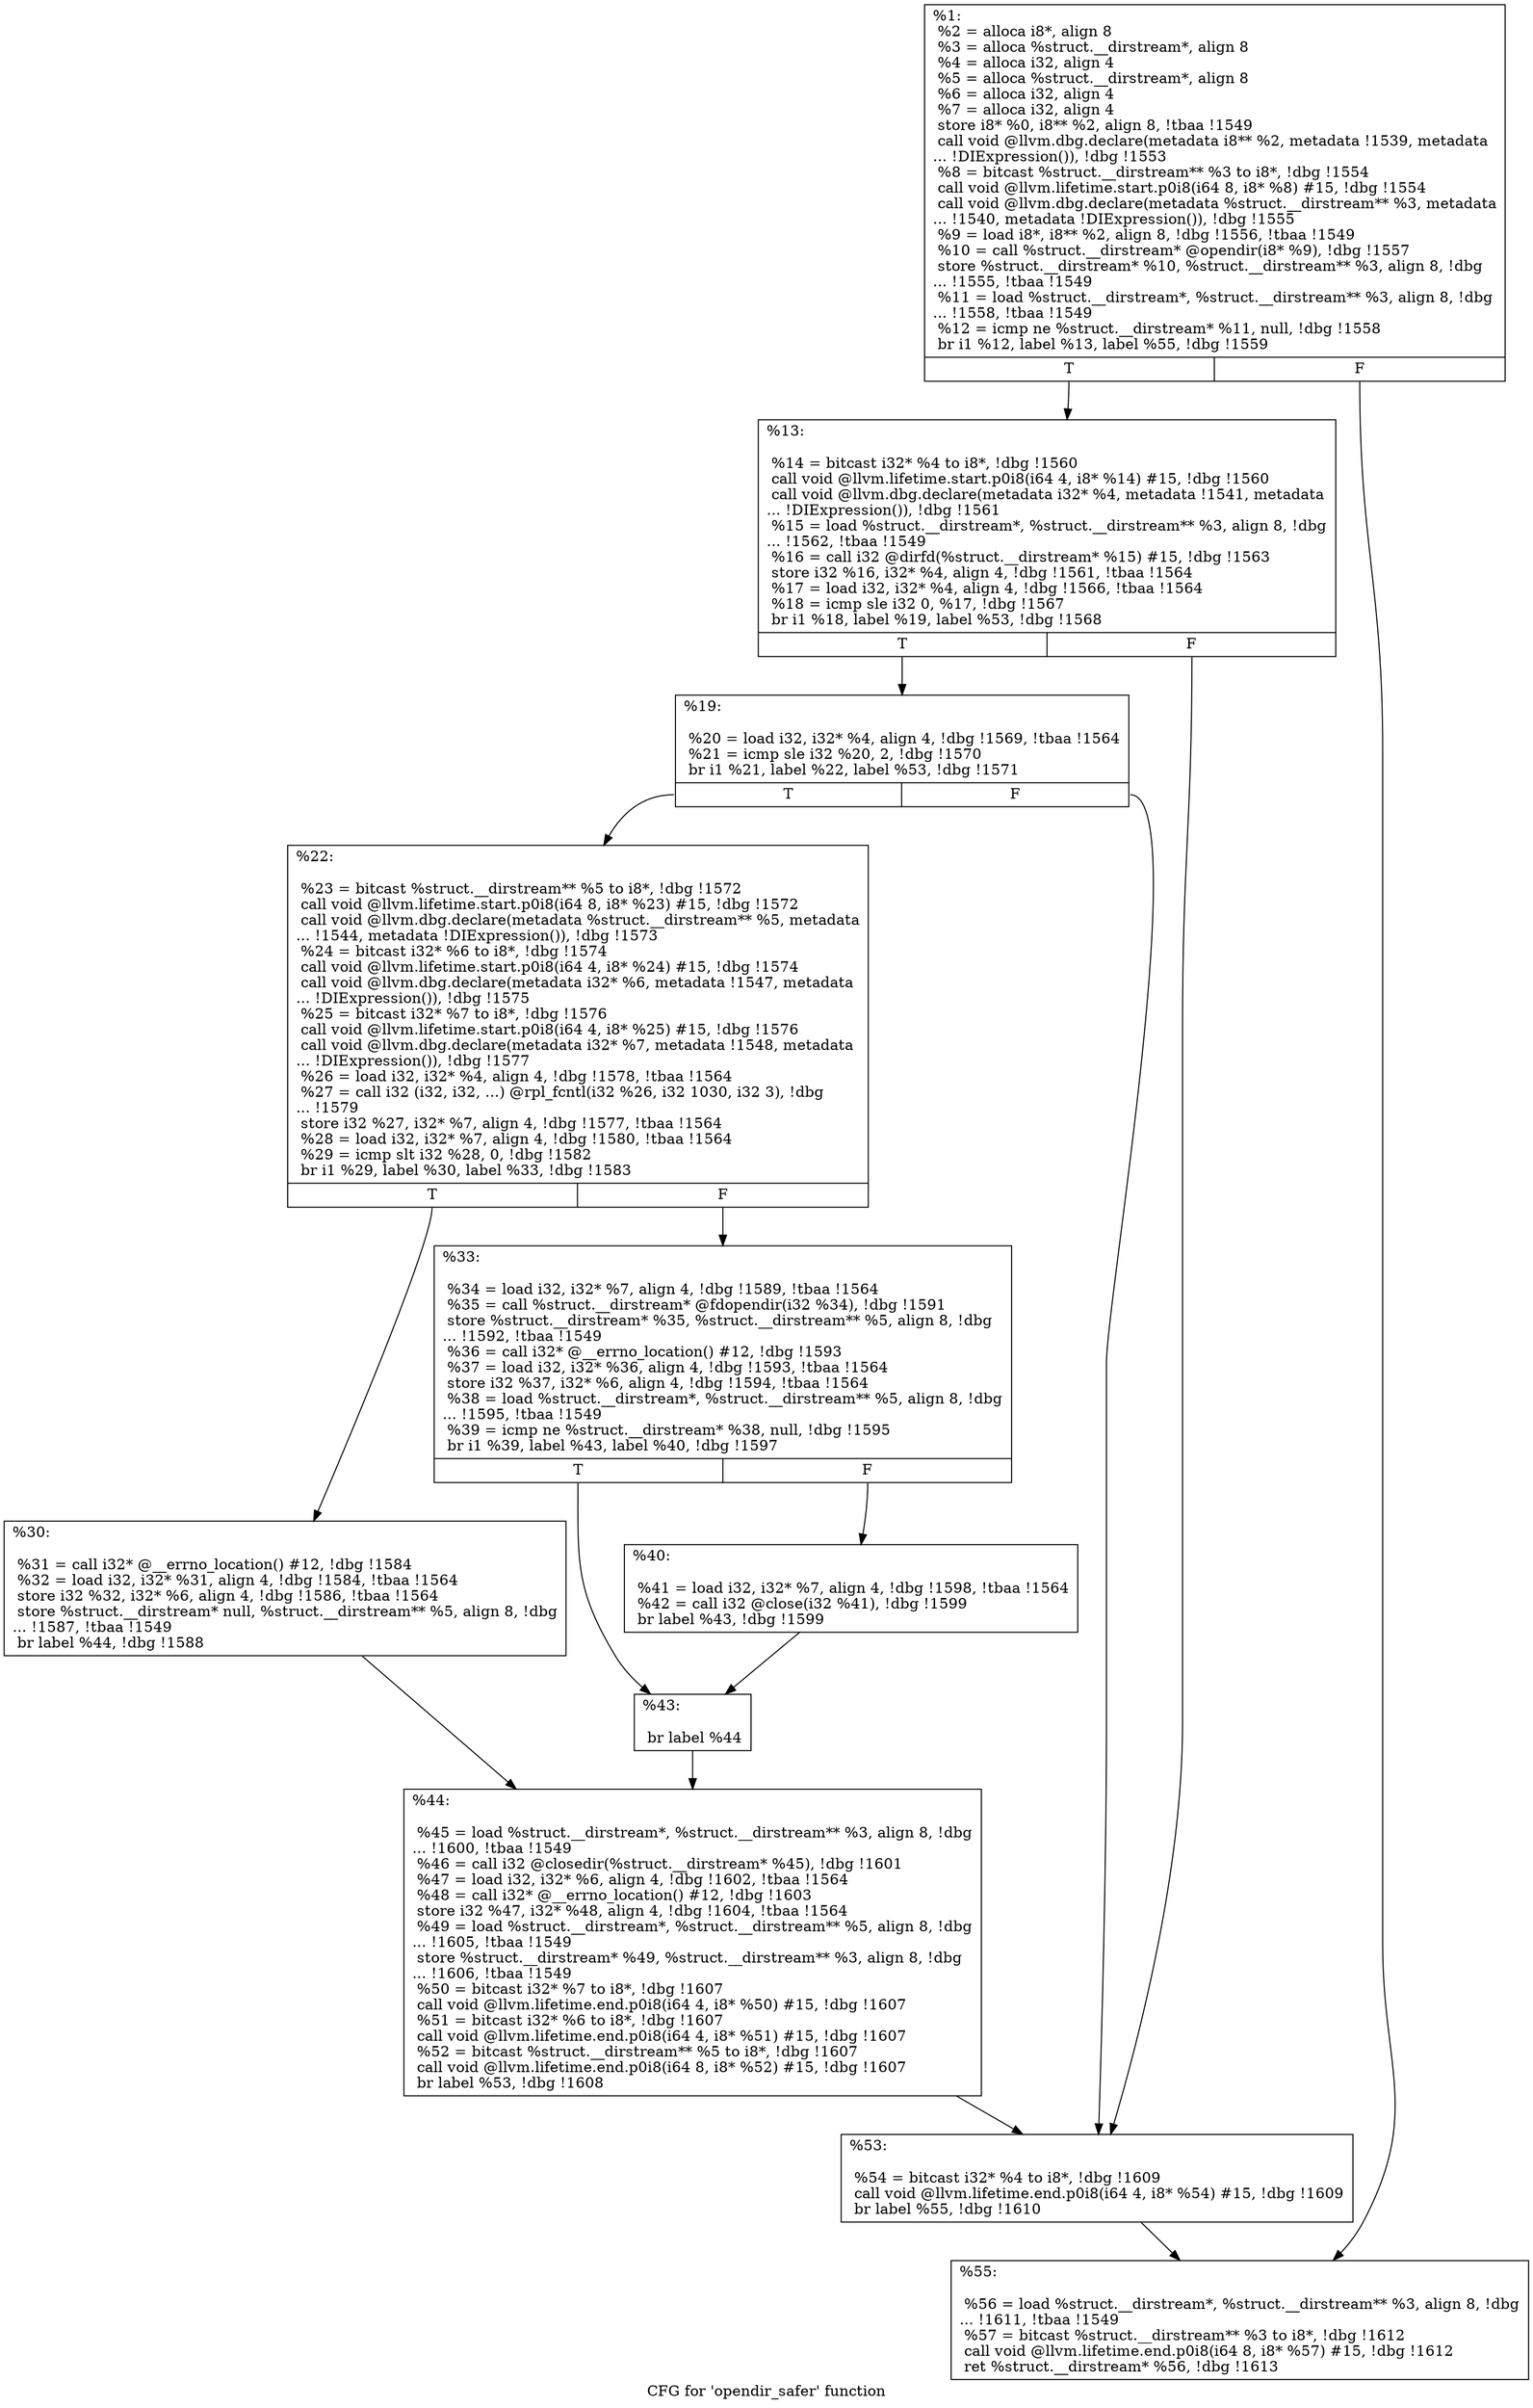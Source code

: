 digraph "CFG for 'opendir_safer' function" {
	label="CFG for 'opendir_safer' function";

	Node0x2c7be50 [shape=record,label="{%1:\l  %2 = alloca i8*, align 8\l  %3 = alloca %struct.__dirstream*, align 8\l  %4 = alloca i32, align 4\l  %5 = alloca %struct.__dirstream*, align 8\l  %6 = alloca i32, align 4\l  %7 = alloca i32, align 4\l  store i8* %0, i8** %2, align 8, !tbaa !1549\l  call void @llvm.dbg.declare(metadata i8** %2, metadata !1539, metadata\l... !DIExpression()), !dbg !1553\l  %8 = bitcast %struct.__dirstream** %3 to i8*, !dbg !1554\l  call void @llvm.lifetime.start.p0i8(i64 8, i8* %8) #15, !dbg !1554\l  call void @llvm.dbg.declare(metadata %struct.__dirstream** %3, metadata\l... !1540, metadata !DIExpression()), !dbg !1555\l  %9 = load i8*, i8** %2, align 8, !dbg !1556, !tbaa !1549\l  %10 = call %struct.__dirstream* @opendir(i8* %9), !dbg !1557\l  store %struct.__dirstream* %10, %struct.__dirstream** %3, align 8, !dbg\l... !1555, !tbaa !1549\l  %11 = load %struct.__dirstream*, %struct.__dirstream** %3, align 8, !dbg\l... !1558, !tbaa !1549\l  %12 = icmp ne %struct.__dirstream* %11, null, !dbg !1558\l  br i1 %12, label %13, label %55, !dbg !1559\l|{<s0>T|<s1>F}}"];
	Node0x2c7be50:s0 -> Node0x2c7c690;
	Node0x2c7be50:s1 -> Node0x2c7c960;
	Node0x2c7c690 [shape=record,label="{%13:\l\l  %14 = bitcast i32* %4 to i8*, !dbg !1560\l  call void @llvm.lifetime.start.p0i8(i64 4, i8* %14) #15, !dbg !1560\l  call void @llvm.dbg.declare(metadata i32* %4, metadata !1541, metadata\l... !DIExpression()), !dbg !1561\l  %15 = load %struct.__dirstream*, %struct.__dirstream** %3, align 8, !dbg\l... !1562, !tbaa !1549\l  %16 = call i32 @dirfd(%struct.__dirstream* %15) #15, !dbg !1563\l  store i32 %16, i32* %4, align 4, !dbg !1561, !tbaa !1564\l  %17 = load i32, i32* %4, align 4, !dbg !1566, !tbaa !1564\l  %18 = icmp sle i32 0, %17, !dbg !1567\l  br i1 %18, label %19, label %53, !dbg !1568\l|{<s0>T|<s1>F}}"];
	Node0x2c7c690:s0 -> Node0x2c7c6e0;
	Node0x2c7c690:s1 -> Node0x2c7c910;
	Node0x2c7c6e0 [shape=record,label="{%19:\l\l  %20 = load i32, i32* %4, align 4, !dbg !1569, !tbaa !1564\l  %21 = icmp sle i32 %20, 2, !dbg !1570\l  br i1 %21, label %22, label %53, !dbg !1571\l|{<s0>T|<s1>F}}"];
	Node0x2c7c6e0:s0 -> Node0x2c7c730;
	Node0x2c7c6e0:s1 -> Node0x2c7c910;
	Node0x2c7c730 [shape=record,label="{%22:\l\l  %23 = bitcast %struct.__dirstream** %5 to i8*, !dbg !1572\l  call void @llvm.lifetime.start.p0i8(i64 8, i8* %23) #15, !dbg !1572\l  call void @llvm.dbg.declare(metadata %struct.__dirstream** %5, metadata\l... !1544, metadata !DIExpression()), !dbg !1573\l  %24 = bitcast i32* %6 to i8*, !dbg !1574\l  call void @llvm.lifetime.start.p0i8(i64 4, i8* %24) #15, !dbg !1574\l  call void @llvm.dbg.declare(metadata i32* %6, metadata !1547, metadata\l... !DIExpression()), !dbg !1575\l  %25 = bitcast i32* %7 to i8*, !dbg !1576\l  call void @llvm.lifetime.start.p0i8(i64 4, i8* %25) #15, !dbg !1576\l  call void @llvm.dbg.declare(metadata i32* %7, metadata !1548, metadata\l... !DIExpression()), !dbg !1577\l  %26 = load i32, i32* %4, align 4, !dbg !1578, !tbaa !1564\l  %27 = call i32 (i32, i32, ...) @rpl_fcntl(i32 %26, i32 1030, i32 3), !dbg\l... !1579\l  store i32 %27, i32* %7, align 4, !dbg !1577, !tbaa !1564\l  %28 = load i32, i32* %7, align 4, !dbg !1580, !tbaa !1564\l  %29 = icmp slt i32 %28, 0, !dbg !1582\l  br i1 %29, label %30, label %33, !dbg !1583\l|{<s0>T|<s1>F}}"];
	Node0x2c7c730:s0 -> Node0x2c7c780;
	Node0x2c7c730:s1 -> Node0x2c7c7d0;
	Node0x2c7c780 [shape=record,label="{%30:\l\l  %31 = call i32* @__errno_location() #12, !dbg !1584\l  %32 = load i32, i32* %31, align 4, !dbg !1584, !tbaa !1564\l  store i32 %32, i32* %6, align 4, !dbg !1586, !tbaa !1564\l  store %struct.__dirstream* null, %struct.__dirstream** %5, align 8, !dbg\l... !1587, !tbaa !1549\l  br label %44, !dbg !1588\l}"];
	Node0x2c7c780 -> Node0x2c7c8c0;
	Node0x2c7c7d0 [shape=record,label="{%33:\l\l  %34 = load i32, i32* %7, align 4, !dbg !1589, !tbaa !1564\l  %35 = call %struct.__dirstream* @fdopendir(i32 %34), !dbg !1591\l  store %struct.__dirstream* %35, %struct.__dirstream** %5, align 8, !dbg\l... !1592, !tbaa !1549\l  %36 = call i32* @__errno_location() #12, !dbg !1593\l  %37 = load i32, i32* %36, align 4, !dbg !1593, !tbaa !1564\l  store i32 %37, i32* %6, align 4, !dbg !1594, !tbaa !1564\l  %38 = load %struct.__dirstream*, %struct.__dirstream** %5, align 8, !dbg\l... !1595, !tbaa !1549\l  %39 = icmp ne %struct.__dirstream* %38, null, !dbg !1595\l  br i1 %39, label %43, label %40, !dbg !1597\l|{<s0>T|<s1>F}}"];
	Node0x2c7c7d0:s0 -> Node0x2c7c870;
	Node0x2c7c7d0:s1 -> Node0x2c7c820;
	Node0x2c7c820 [shape=record,label="{%40:\l\l  %41 = load i32, i32* %7, align 4, !dbg !1598, !tbaa !1564\l  %42 = call i32 @close(i32 %41), !dbg !1599\l  br label %43, !dbg !1599\l}"];
	Node0x2c7c820 -> Node0x2c7c870;
	Node0x2c7c870 [shape=record,label="{%43:\l\l  br label %44\l}"];
	Node0x2c7c870 -> Node0x2c7c8c0;
	Node0x2c7c8c0 [shape=record,label="{%44:\l\l  %45 = load %struct.__dirstream*, %struct.__dirstream** %3, align 8, !dbg\l... !1600, !tbaa !1549\l  %46 = call i32 @closedir(%struct.__dirstream* %45), !dbg !1601\l  %47 = load i32, i32* %6, align 4, !dbg !1602, !tbaa !1564\l  %48 = call i32* @__errno_location() #12, !dbg !1603\l  store i32 %47, i32* %48, align 4, !dbg !1604, !tbaa !1564\l  %49 = load %struct.__dirstream*, %struct.__dirstream** %5, align 8, !dbg\l... !1605, !tbaa !1549\l  store %struct.__dirstream* %49, %struct.__dirstream** %3, align 8, !dbg\l... !1606, !tbaa !1549\l  %50 = bitcast i32* %7 to i8*, !dbg !1607\l  call void @llvm.lifetime.end.p0i8(i64 4, i8* %50) #15, !dbg !1607\l  %51 = bitcast i32* %6 to i8*, !dbg !1607\l  call void @llvm.lifetime.end.p0i8(i64 4, i8* %51) #15, !dbg !1607\l  %52 = bitcast %struct.__dirstream** %5 to i8*, !dbg !1607\l  call void @llvm.lifetime.end.p0i8(i64 8, i8* %52) #15, !dbg !1607\l  br label %53, !dbg !1608\l}"];
	Node0x2c7c8c0 -> Node0x2c7c910;
	Node0x2c7c910 [shape=record,label="{%53:\l\l  %54 = bitcast i32* %4 to i8*, !dbg !1609\l  call void @llvm.lifetime.end.p0i8(i64 4, i8* %54) #15, !dbg !1609\l  br label %55, !dbg !1610\l}"];
	Node0x2c7c910 -> Node0x2c7c960;
	Node0x2c7c960 [shape=record,label="{%55:\l\l  %56 = load %struct.__dirstream*, %struct.__dirstream** %3, align 8, !dbg\l... !1611, !tbaa !1549\l  %57 = bitcast %struct.__dirstream** %3 to i8*, !dbg !1612\l  call void @llvm.lifetime.end.p0i8(i64 8, i8* %57) #15, !dbg !1612\l  ret %struct.__dirstream* %56, !dbg !1613\l}"];
}

